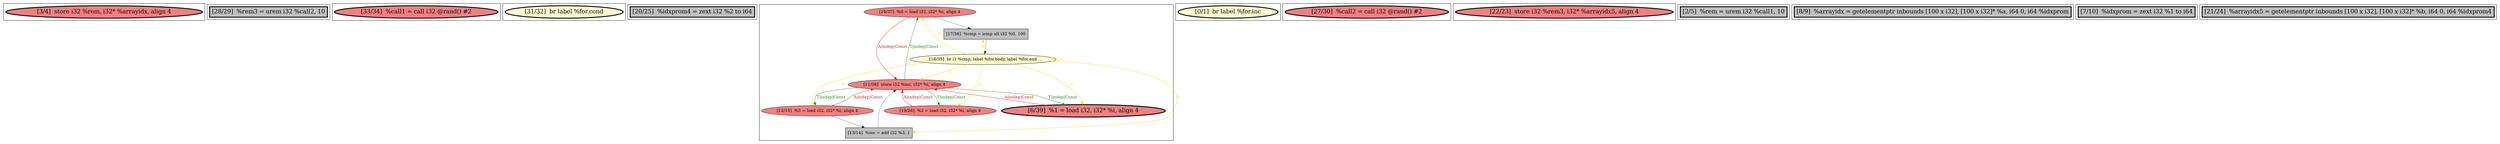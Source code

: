 
digraph G {





subgraph cluster11 {


node325 [penwidth=3.0,fontsize=20,fillcolor=lightcoral,label="[3/4]  store i32 %rem, i32* %arrayidx, align 4",shape=ellipse,style=filled ]



}

subgraph cluster10 {


node324 [penwidth=3.0,fontsize=20,fillcolor=grey,label="[28/29]  %rem3 = urem i32 %call2, 10",shape=rectangle,style=filled ]



}

subgraph cluster9 {


node323 [penwidth=3.0,fontsize=20,fillcolor=lightcoral,label="[33/34]  %call1 = call i32 @rand() #2",shape=ellipse,style=filled ]



}

subgraph cluster8 {


node322 [penwidth=3.0,fontsize=20,fillcolor=lemonchiffon,label="[31/32]  br label %for.cond",shape=ellipse,style=filled ]



}

subgraph cluster7 {


node321 [penwidth=3.0,fontsize=20,fillcolor=grey,label="[20/25]  %idxprom4 = zext i32 %2 to i64",shape=rectangle,style=filled ]



}

subgraph cluster6 {


node320 [fillcolor=lightcoral,label="[16/37]  %0 = load i32, i32* %i, align 4",shape=ellipse,style=filled ]
node314 [fillcolor=grey,label="[13/14]  %inc = add i32 %3, 1",shape=rectangle,style=filled ]
node313 [fillcolor=lightcoral,label="[19/26]  %2 = load i32, i32* %i, align 4",shape=ellipse,style=filled ]
node317 [fillcolor=lemonchiffon,label="[18/35]  br i1 %cmp, label %for.body, label %for.end",shape=ellipse,style=filled ]
node315 [fillcolor=lightcoral,label="[11/38]  store i32 %inc, i32* %i, align 4",shape=ellipse,style=filled ]
node316 [penwidth=3.0,fontsize=20,fillcolor=lightcoral,label="[6/39]  %1 = load i32, i32* %i, align 4",shape=ellipse,style=filled ]
node319 [fillcolor=lightcoral,label="[12/15]  %3 = load i32, i32* %i, align 4",shape=ellipse,style=filled ]
node318 [fillcolor=grey,label="[17/36]  %cmp = icmp ult i32 %0, 100",shape=rectangle,style=filled ]

node317->node320 [style=solid,color=gold,label="C",penwidth=1.0,fontcolor=gold ]
node317->node317 [style=solid,color=gold,label="C",penwidth=1.0,fontcolor=gold ]
node319->node314 [style=solid,color=black,label="",penwidth=0.5,fontcolor=black ]
node317->node319 [style=solid,color=gold,label="C",penwidth=1.0,fontcolor=gold ]
node319->node315 [style=solid,color=firebrick3,label="A|indep|Const",penwidth=1.0,fontcolor=firebrick3 ]
node314->node315 [style=solid,color=black,label="",penwidth=0.5,fontcolor=black ]
node317->node316 [style=solid,color=gold,label="C",penwidth=1.0,fontcolor=gold ]
node315->node313 [style=solid,color=forestgreen,label="T|indep|Const",penwidth=1.0,fontcolor=forestgreen ]
node315->node319 [style=solid,color=forestgreen,label="T|indep|Const",penwidth=1.0,fontcolor=forestgreen ]
node317->node314 [style=solid,color=gold,label="C",penwidth=1.0,fontcolor=gold ]
node313->node315 [style=solid,color=firebrick3,label="A|indep|Const",penwidth=1.0,fontcolor=firebrick3 ]
node317->node315 [style=solid,color=gold,label="C",penwidth=1.0,fontcolor=gold ]
node320->node318 [style=solid,color=black,label="",penwidth=0.5,fontcolor=black ]
node316->node315 [style=solid,color=firebrick3,label="A|indep|Const",penwidth=1.0,fontcolor=firebrick3 ]
node317->node313 [style=solid,color=gold,label="C",penwidth=1.0,fontcolor=gold ]
node315->node316 [style=solid,color=forestgreen,label="T|indep|Const",penwidth=1.0,fontcolor=forestgreen ]
node315->node320 [style=solid,color=forestgreen,label="T|indep|Const",penwidth=1.0,fontcolor=forestgreen ]
node317->node318 [style=solid,color=gold,label="C",penwidth=1.0,fontcolor=gold ]
node320->node315 [style=solid,color=firebrick3,label="A|indep|Const",penwidth=1.0,fontcolor=firebrick3 ]
node318->node317 [style=solid,color=black,label="",penwidth=0.5,fontcolor=black ]


}

subgraph cluster0 {


node307 [penwidth=3.0,fontsize=20,fillcolor=lemonchiffon,label="[0/1]  br label %for.inc",shape=ellipse,style=filled ]



}

subgraph cluster12 {


node326 [penwidth=3.0,fontsize=20,fillcolor=lightcoral,label="[27/30]  %call2 = call i32 @rand() #2",shape=ellipse,style=filled ]



}

subgraph cluster5 {


node312 [penwidth=3.0,fontsize=20,fillcolor=lightcoral,label="[22/23]  store i32 %rem3, i32* %arrayidx5, align 4",shape=ellipse,style=filled ]



}

subgraph cluster1 {


node308 [penwidth=3.0,fontsize=20,fillcolor=grey,label="[2/5]  %rem = urem i32 %call1, 10",shape=rectangle,style=filled ]



}

subgraph cluster2 {


node309 [penwidth=3.0,fontsize=20,fillcolor=grey,label="[8/9]  %arrayidx = getelementptr inbounds [100 x i32], [100 x i32]* %a, i64 0, i64 %idxprom",shape=rectangle,style=filled ]



}

subgraph cluster3 {


node310 [penwidth=3.0,fontsize=20,fillcolor=grey,label="[7/10]  %idxprom = zext i32 %1 to i64",shape=rectangle,style=filled ]



}

subgraph cluster4 {


node311 [penwidth=3.0,fontsize=20,fillcolor=grey,label="[21/24]  %arrayidx5 = getelementptr inbounds [100 x i32], [100 x i32]* %b, i64 0, i64 %idxprom4",shape=rectangle,style=filled ]



}

}
